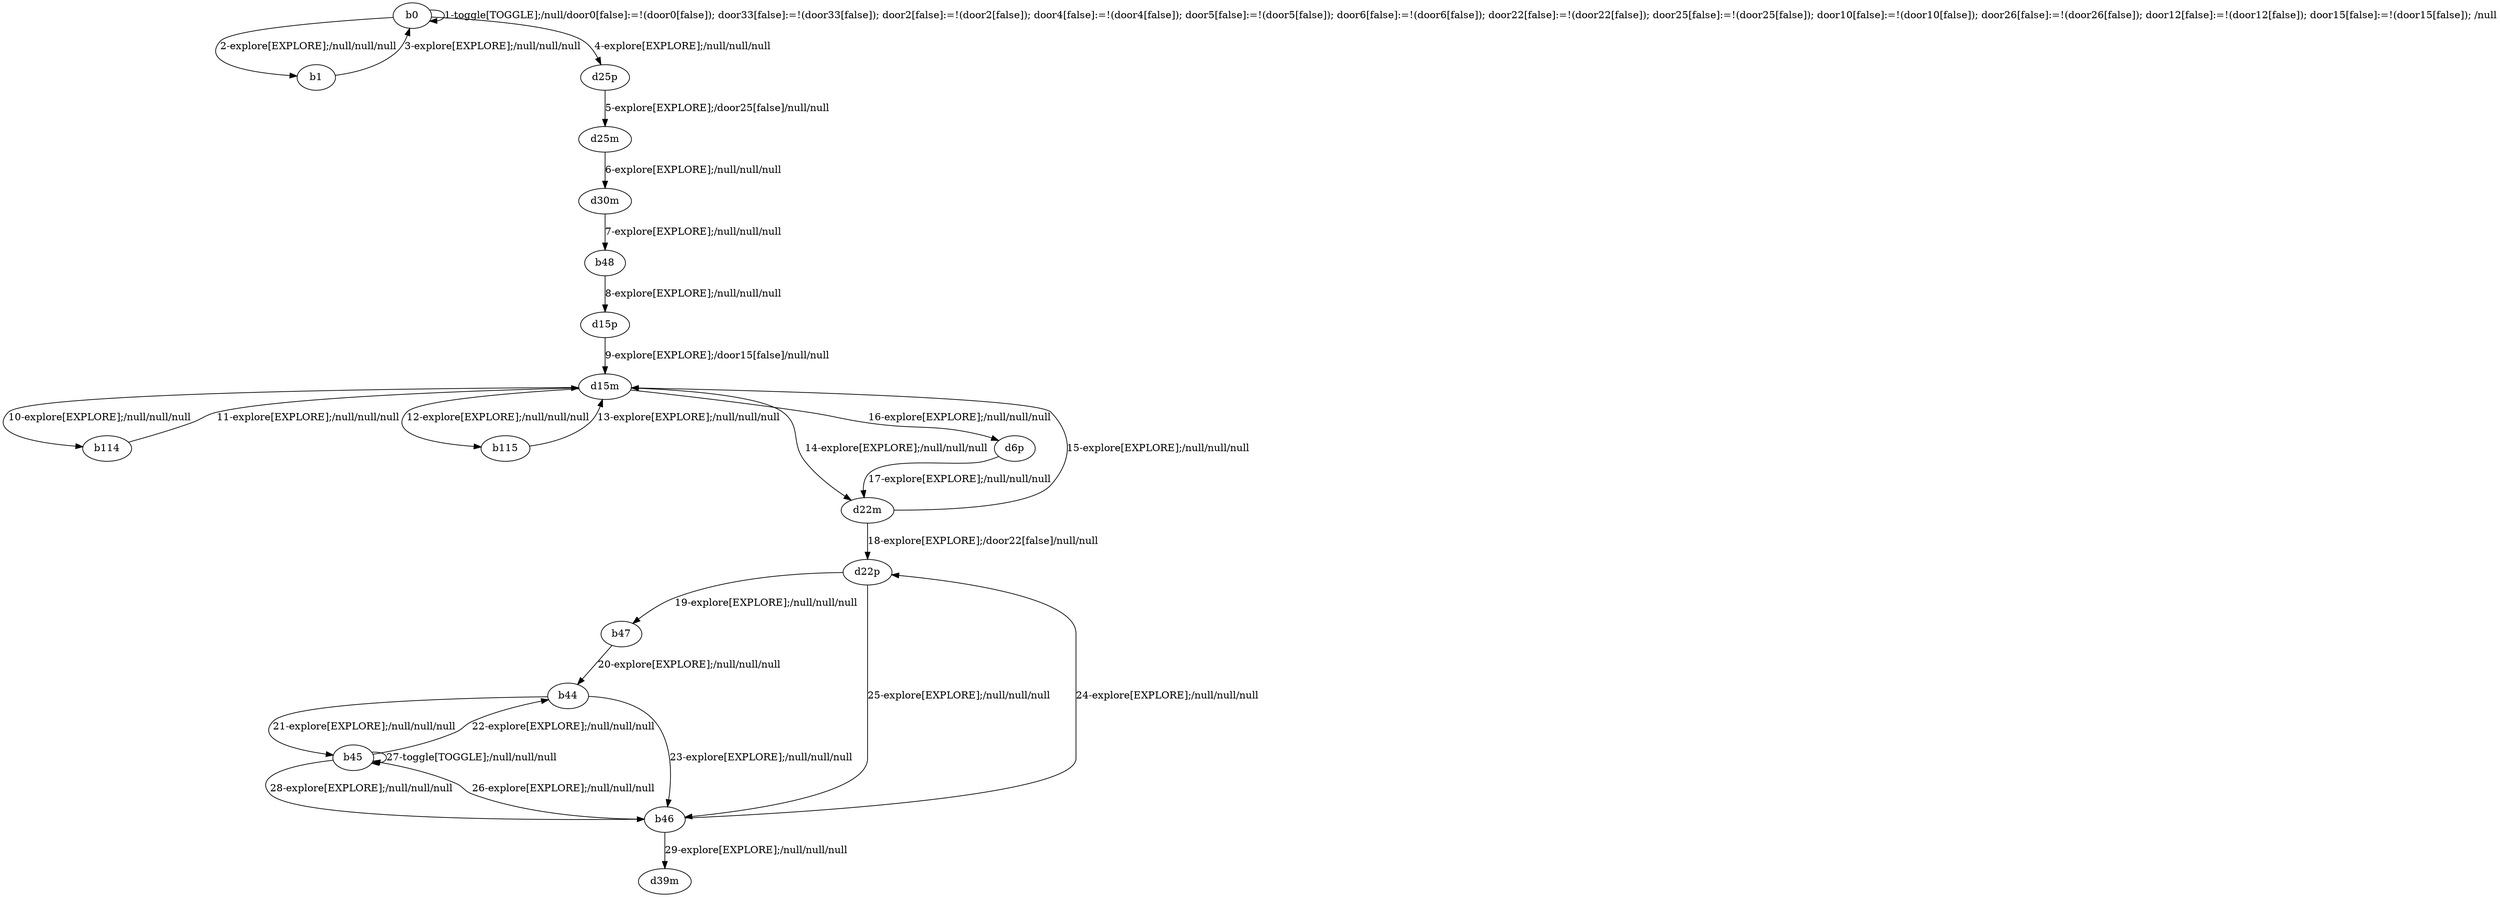 # Total number of goals covered by this test: 1
# b45 --> b46

digraph g {
"b0" -> "b0" [label = "1-toggle[TOGGLE];/null/door0[false]:=!(door0[false]); door33[false]:=!(door33[false]); door2[false]:=!(door2[false]); door4[false]:=!(door4[false]); door5[false]:=!(door5[false]); door6[false]:=!(door6[false]); door22[false]:=!(door22[false]); door25[false]:=!(door25[false]); door10[false]:=!(door10[false]); door26[false]:=!(door26[false]); door12[false]:=!(door12[false]); door15[false]:=!(door15[false]); /null"];
"b0" -> "b1" [label = "2-explore[EXPLORE];/null/null/null"];
"b1" -> "b0" [label = "3-explore[EXPLORE];/null/null/null"];
"b0" -> "d25p" [label = "4-explore[EXPLORE];/null/null/null"];
"d25p" -> "d25m" [label = "5-explore[EXPLORE];/door25[false]/null/null"];
"d25m" -> "d30m" [label = "6-explore[EXPLORE];/null/null/null"];
"d30m" -> "b48" [label = "7-explore[EXPLORE];/null/null/null"];
"b48" -> "d15p" [label = "8-explore[EXPLORE];/null/null/null"];
"d15p" -> "d15m" [label = "9-explore[EXPLORE];/door15[false]/null/null"];
"d15m" -> "b114" [label = "10-explore[EXPLORE];/null/null/null"];
"b114" -> "d15m" [label = "11-explore[EXPLORE];/null/null/null"];
"d15m" -> "b115" [label = "12-explore[EXPLORE];/null/null/null"];
"b115" -> "d15m" [label = "13-explore[EXPLORE];/null/null/null"];
"d15m" -> "d22m" [label = "14-explore[EXPLORE];/null/null/null"];
"d22m" -> "d15m" [label = "15-explore[EXPLORE];/null/null/null"];
"d15m" -> "d6p" [label = "16-explore[EXPLORE];/null/null/null"];
"d6p" -> "d22m" [label = "17-explore[EXPLORE];/null/null/null"];
"d22m" -> "d22p" [label = "18-explore[EXPLORE];/door22[false]/null/null"];
"d22p" -> "b47" [label = "19-explore[EXPLORE];/null/null/null"];
"b47" -> "b44" [label = "20-explore[EXPLORE];/null/null/null"];
"b44" -> "b45" [label = "21-explore[EXPLORE];/null/null/null"];
"b45" -> "b44" [label = "22-explore[EXPLORE];/null/null/null"];
"b44" -> "b46" [label = "23-explore[EXPLORE];/null/null/null"];
"b46" -> "d22p" [label = "24-explore[EXPLORE];/null/null/null"];
"d22p" -> "b46" [label = "25-explore[EXPLORE];/null/null/null"];
"b46" -> "b45" [label = "26-explore[EXPLORE];/null/null/null"];
"b45" -> "b45" [label = "27-toggle[TOGGLE];/null/null/null"];
"b45" -> "b46" [label = "28-explore[EXPLORE];/null/null/null"];
"b46" -> "d39m" [label = "29-explore[EXPLORE];/null/null/null"];
}